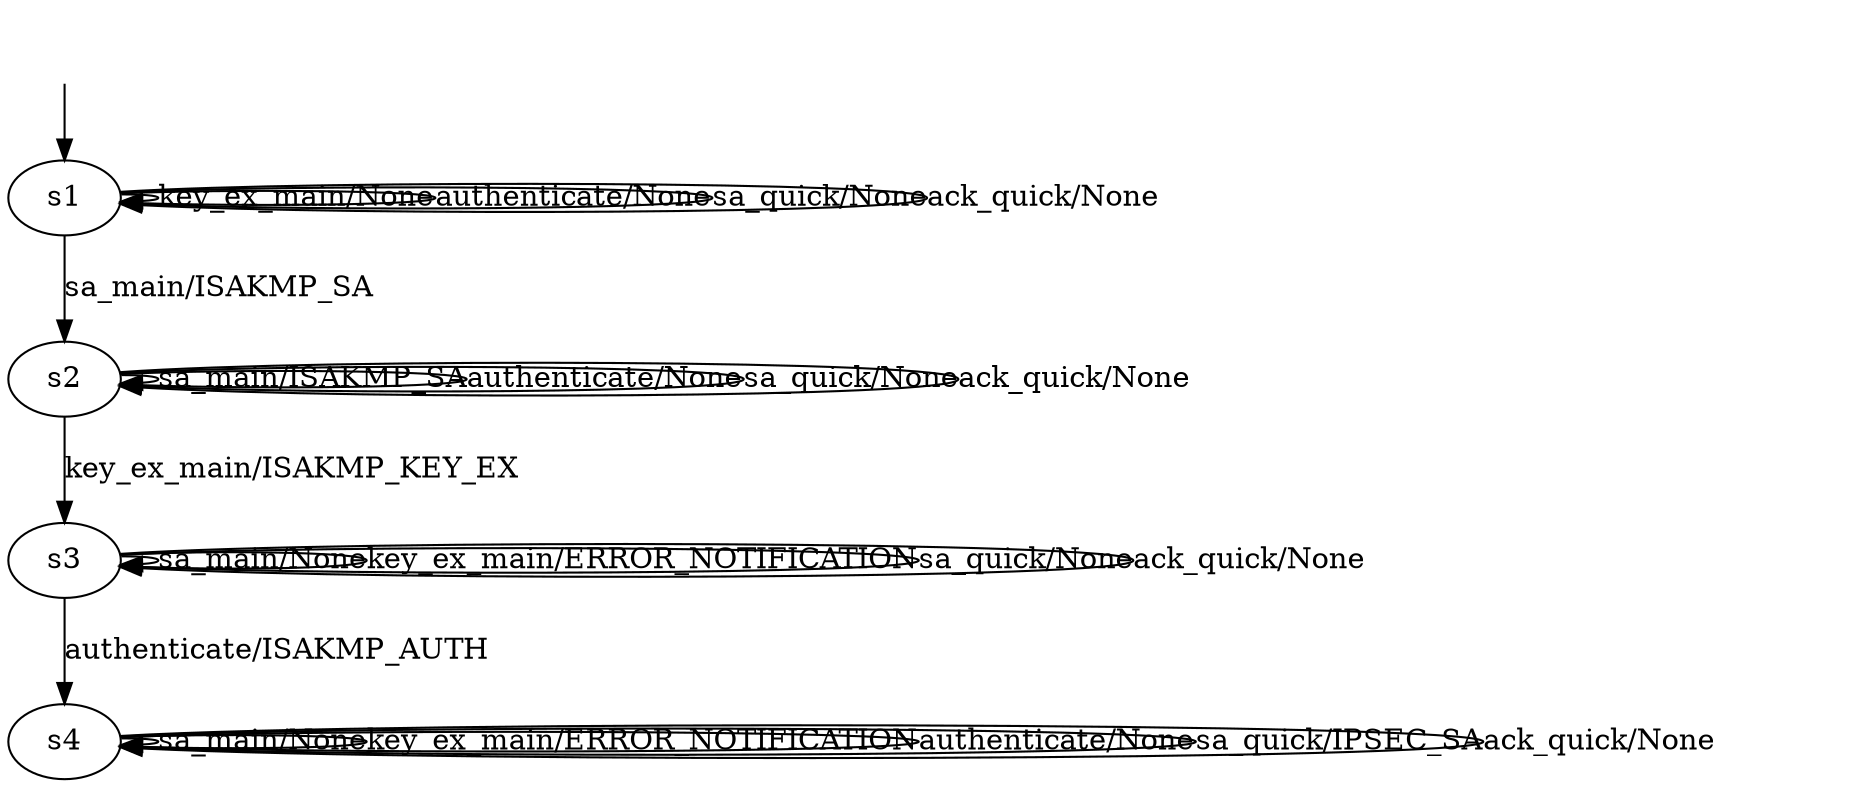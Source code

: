 digraph "libre.dot" {
s1 [label=s1];
s2 [label=s2];
s3 [label=s3];
s4 [label=s4];
s1 -> s2  [label="sa_main/ISAKMP_SA"];
s1 -> s1  [label="key_ex_main/None"];
s1 -> s1  [label="authenticate/None"];
s1 -> s1  [label="sa_quick/None"];
s1 -> s1  [label="ack_quick/None"];
s2 -> s2  [label="sa_main/ISAKMP_SA"];
s2 -> s3  [label="key_ex_main/ISAKMP_KEY_EX"];
s2 -> s2  [label="authenticate/None"];
s2 -> s2  [label="sa_quick/None"];
s2 -> s2  [label="ack_quick/None"];
s3 -> s3  [label="sa_main/None"];
s3 -> s3  [label="key_ex_main/ERROR_NOTIFICATION"];
s3 -> s4  [label="authenticate/ISAKMP_AUTH"];
s3 -> s3  [label="sa_quick/None"];
s3 -> s3  [label="ack_quick/None"];
s4 -> s4  [label="sa_main/None"];
s4 -> s4  [label="key_ex_main/ERROR_NOTIFICATION"];
s4 -> s4  [label="authenticate/None"];
s4 -> s4  [label="sa_quick/IPSEC_SA"];
s4 -> s4  [label="ack_quick/None"];
__start0 [label="", shape=none];
__start0 -> s1  [label=""];
}
